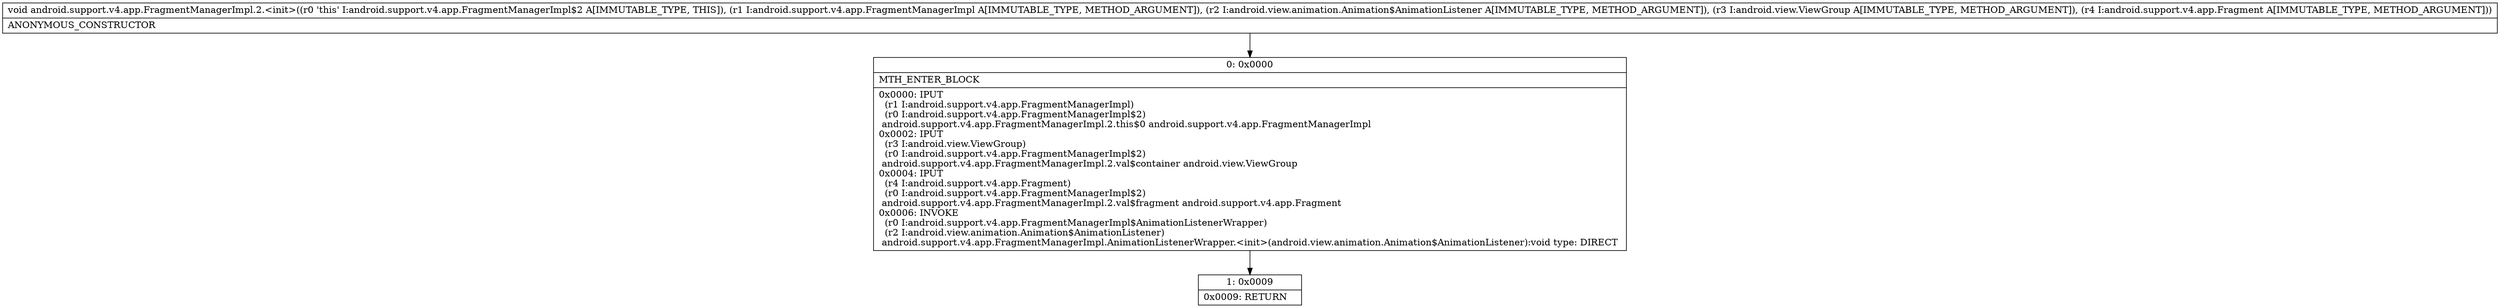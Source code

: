 digraph "CFG forandroid.support.v4.app.FragmentManagerImpl.2.\<init\>(Landroid\/support\/v4\/app\/FragmentManagerImpl;Landroid\/view\/animation\/Animation$AnimationListener;Landroid\/view\/ViewGroup;Landroid\/support\/v4\/app\/Fragment;)V" {
Node_0 [shape=record,label="{0\:\ 0x0000|MTH_ENTER_BLOCK\l|0x0000: IPUT  \l  (r1 I:android.support.v4.app.FragmentManagerImpl)\l  (r0 I:android.support.v4.app.FragmentManagerImpl$2)\l android.support.v4.app.FragmentManagerImpl.2.this$0 android.support.v4.app.FragmentManagerImpl \l0x0002: IPUT  \l  (r3 I:android.view.ViewGroup)\l  (r0 I:android.support.v4.app.FragmentManagerImpl$2)\l android.support.v4.app.FragmentManagerImpl.2.val$container android.view.ViewGroup \l0x0004: IPUT  \l  (r4 I:android.support.v4.app.Fragment)\l  (r0 I:android.support.v4.app.FragmentManagerImpl$2)\l android.support.v4.app.FragmentManagerImpl.2.val$fragment android.support.v4.app.Fragment \l0x0006: INVOKE  \l  (r0 I:android.support.v4.app.FragmentManagerImpl$AnimationListenerWrapper)\l  (r2 I:android.view.animation.Animation$AnimationListener)\l android.support.v4.app.FragmentManagerImpl.AnimationListenerWrapper.\<init\>(android.view.animation.Animation$AnimationListener):void type: DIRECT \l}"];
Node_1 [shape=record,label="{1\:\ 0x0009|0x0009: RETURN   \l}"];
MethodNode[shape=record,label="{void android.support.v4.app.FragmentManagerImpl.2.\<init\>((r0 'this' I:android.support.v4.app.FragmentManagerImpl$2 A[IMMUTABLE_TYPE, THIS]), (r1 I:android.support.v4.app.FragmentManagerImpl A[IMMUTABLE_TYPE, METHOD_ARGUMENT]), (r2 I:android.view.animation.Animation$AnimationListener A[IMMUTABLE_TYPE, METHOD_ARGUMENT]), (r3 I:android.view.ViewGroup A[IMMUTABLE_TYPE, METHOD_ARGUMENT]), (r4 I:android.support.v4.app.Fragment A[IMMUTABLE_TYPE, METHOD_ARGUMENT]))  | ANONYMOUS_CONSTRUCTOR\l}"];
MethodNode -> Node_0;
Node_0 -> Node_1;
}

